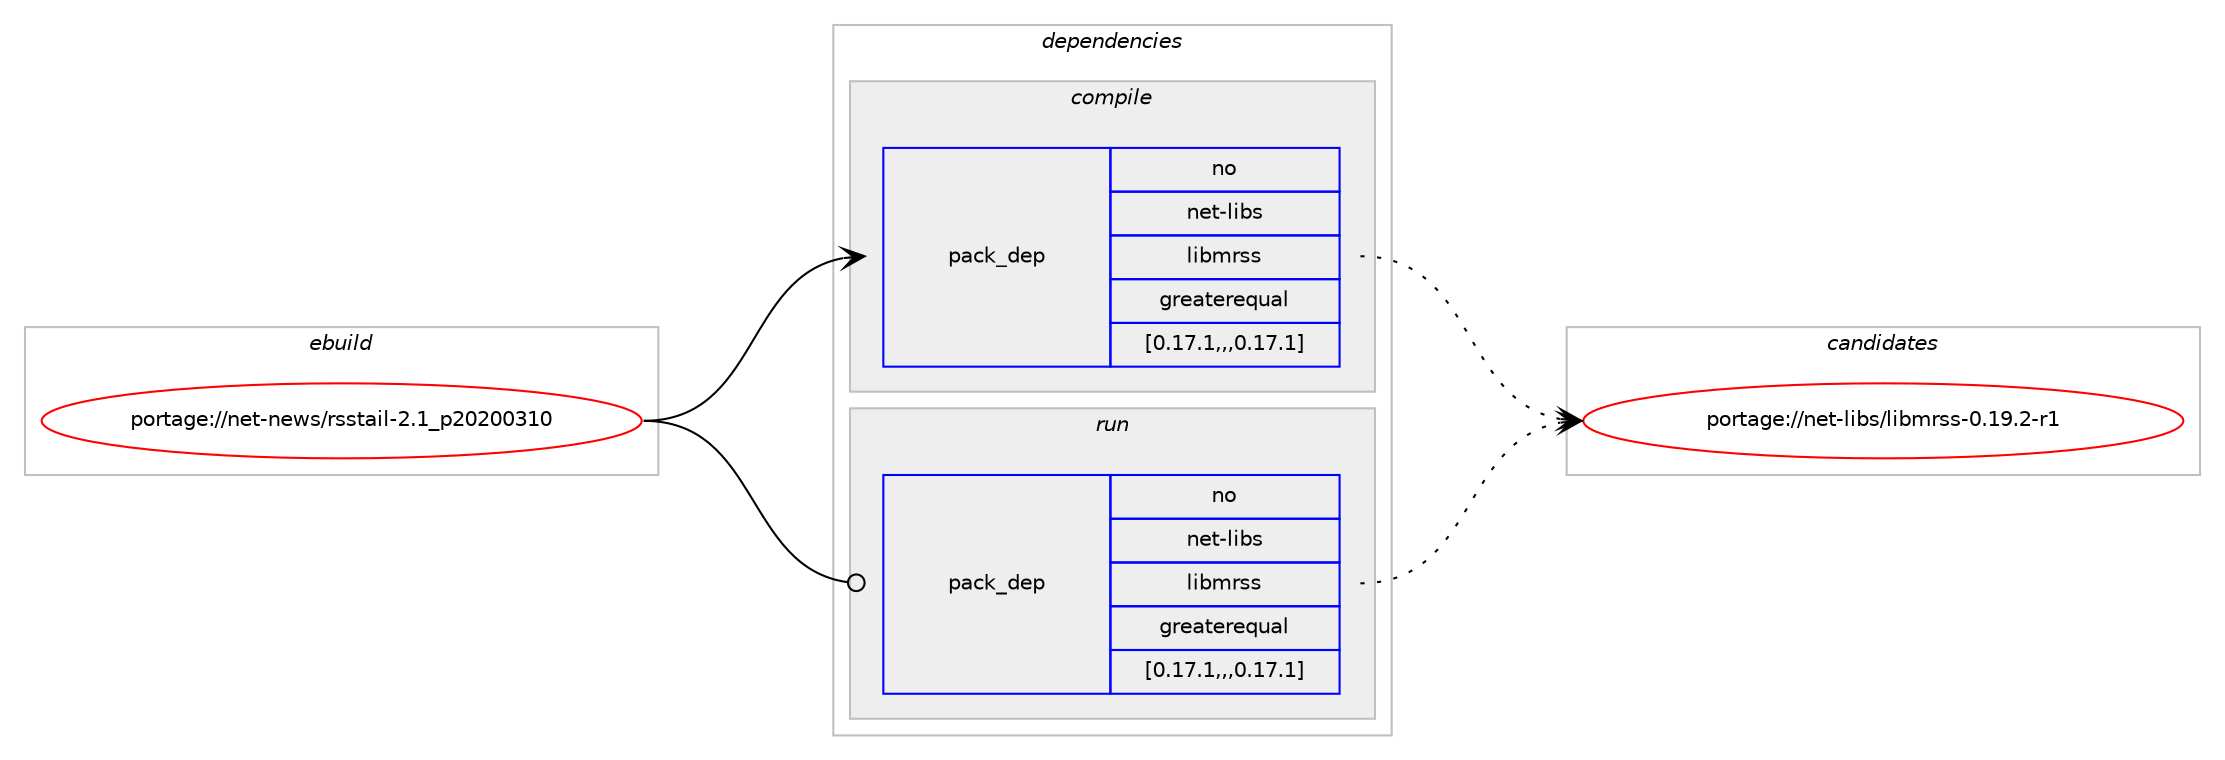 digraph prolog {

# *************
# Graph options
# *************

newrank=true;
concentrate=true;
compound=true;
graph [rankdir=LR,fontname=Helvetica,fontsize=10,ranksep=1.5];#, ranksep=2.5, nodesep=0.2];
edge  [arrowhead=vee];
node  [fontname=Helvetica,fontsize=10];

# **********
# The ebuild
# **********

subgraph cluster_leftcol {
color=gray;
rank=same;
label=<<i>ebuild</i>>;
id [label="portage://net-news/rsstail-2.1_p20200310", color=red, width=4, href="../net-news/rsstail-2.1_p20200310.svg"];
}

# ****************
# The dependencies
# ****************

subgraph cluster_midcol {
color=gray;
label=<<i>dependencies</i>>;
subgraph cluster_compile {
fillcolor="#eeeeee";
style=filled;
label=<<i>compile</i>>;
subgraph pack270271 {
dependency370574 [label=<<TABLE BORDER="0" CELLBORDER="1" CELLSPACING="0" CELLPADDING="4" WIDTH="220"><TR><TD ROWSPAN="6" CELLPADDING="30">pack_dep</TD></TR><TR><TD WIDTH="110">no</TD></TR><TR><TD>net-libs</TD></TR><TR><TD>libmrss</TD></TR><TR><TD>greaterequal</TD></TR><TR><TD>[0.17.1,,,0.17.1]</TD></TR></TABLE>>, shape=none, color=blue];
}
id:e -> dependency370574:w [weight=20,style="solid",arrowhead="vee"];
}
subgraph cluster_compileandrun {
fillcolor="#eeeeee";
style=filled;
label=<<i>compile and run</i>>;
}
subgraph cluster_run {
fillcolor="#eeeeee";
style=filled;
label=<<i>run</i>>;
subgraph pack270272 {
dependency370575 [label=<<TABLE BORDER="0" CELLBORDER="1" CELLSPACING="0" CELLPADDING="4" WIDTH="220"><TR><TD ROWSPAN="6" CELLPADDING="30">pack_dep</TD></TR><TR><TD WIDTH="110">no</TD></TR><TR><TD>net-libs</TD></TR><TR><TD>libmrss</TD></TR><TR><TD>greaterequal</TD></TR><TR><TD>[0.17.1,,,0.17.1]</TD></TR></TABLE>>, shape=none, color=blue];
}
id:e -> dependency370575:w [weight=20,style="solid",arrowhead="odot"];
}
}

# **************
# The candidates
# **************

subgraph cluster_choices {
rank=same;
color=gray;
label=<<i>candidates</i>>;

subgraph choice270271 {
color=black;
nodesep=1;
choice11010111645108105981154710810598109114115115454846495746504511449 [label="portage://net-libs/libmrss-0.19.2-r1", color=red, width=4,href="../net-libs/libmrss-0.19.2-r1.svg"];
dependency370574:e -> choice11010111645108105981154710810598109114115115454846495746504511449:w [style=dotted,weight="100"];
}
subgraph choice270272 {
color=black;
nodesep=1;
choice11010111645108105981154710810598109114115115454846495746504511449 [label="portage://net-libs/libmrss-0.19.2-r1", color=red, width=4,href="../net-libs/libmrss-0.19.2-r1.svg"];
dependency370575:e -> choice11010111645108105981154710810598109114115115454846495746504511449:w [style=dotted,weight="100"];
}
}

}
